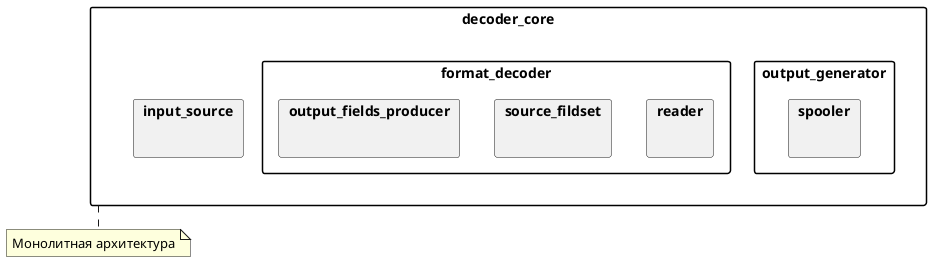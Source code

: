 {
  "sha1": "b46oeokxy6hkall4zvaqy1m8u95z09u",
  "insertion": {
    "when": "2024-05-30T20:48:20.806Z",
    "user": "plantuml@gmail.com"
  }
}
@startuml
skinparam packageStyle rect
package decoder_core {
    package input_source {}
    package output_generator {
        package spooler {}
    }
    package format_decoder {
        package reader {}
        package source_fildset {}
        package output_fields_producer {}
    }
} 
'note right of "decoder_core": Монолитная архитектура
note "Монолитная архитектура" as monolit
decoder_core .. monolit
@enduml
